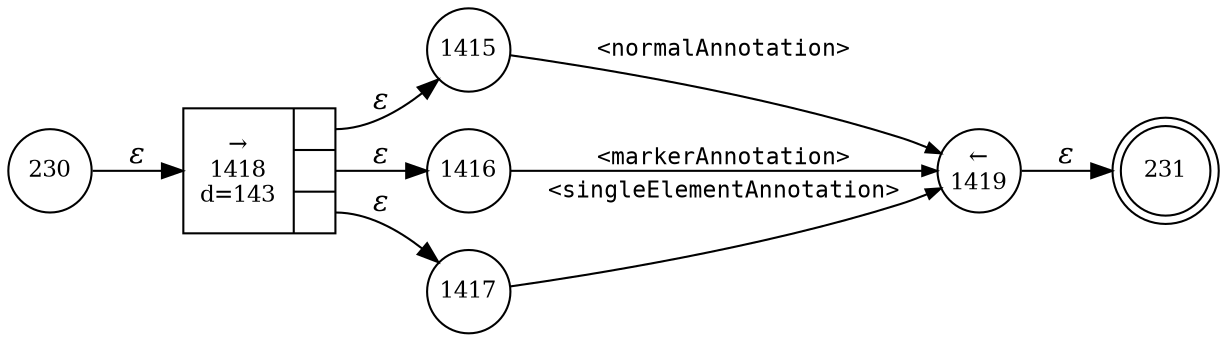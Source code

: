 digraph ATN {
rankdir=LR;
s231[fontsize=11, label="231", shape=doublecircle, fixedsize=true, width=.6];
s230[fontsize=11,label="230", shape=circle, fixedsize=true, width=.55, peripheries=1];
s1415[fontsize=11,label="1415", shape=circle, fixedsize=true, width=.55, peripheries=1];
s1416[fontsize=11,label="1416", shape=circle, fixedsize=true, width=.55, peripheries=1];
s1417[fontsize=11,label="1417", shape=circle, fixedsize=true, width=.55, peripheries=1];
s1418[fontsize=11,label="{&rarr;\n1418\nd=143|{<p0>|<p1>|<p2>}}", shape=record, fixedsize=false, peripheries=1];
s1419[fontsize=11,label="&larr;\n1419", shape=circle, fixedsize=true, width=.55, peripheries=1];
s230 -> s1418 [fontname="Times-Italic", label="&epsilon;"];
s1418:p0 -> s1415 [fontname="Times-Italic", label="&epsilon;"];
s1418:p1 -> s1416 [fontname="Times-Italic", label="&epsilon;"];
s1418:p2 -> s1417 [fontname="Times-Italic", label="&epsilon;"];
s1415 -> s1419 [fontsize=11, fontname="Courier", arrowsize=.7, label = "<normalAnnotation>", arrowhead = normal];
s1416 -> s1419 [fontsize=11, fontname="Courier", arrowsize=.7, label = "<markerAnnotation>", arrowhead = normal];
s1417 -> s1419 [fontsize=11, fontname="Courier", arrowsize=.7, label = "<singleElementAnnotation>", arrowhead = normal];
s1419 -> s231 [fontname="Times-Italic", label="&epsilon;"];
}